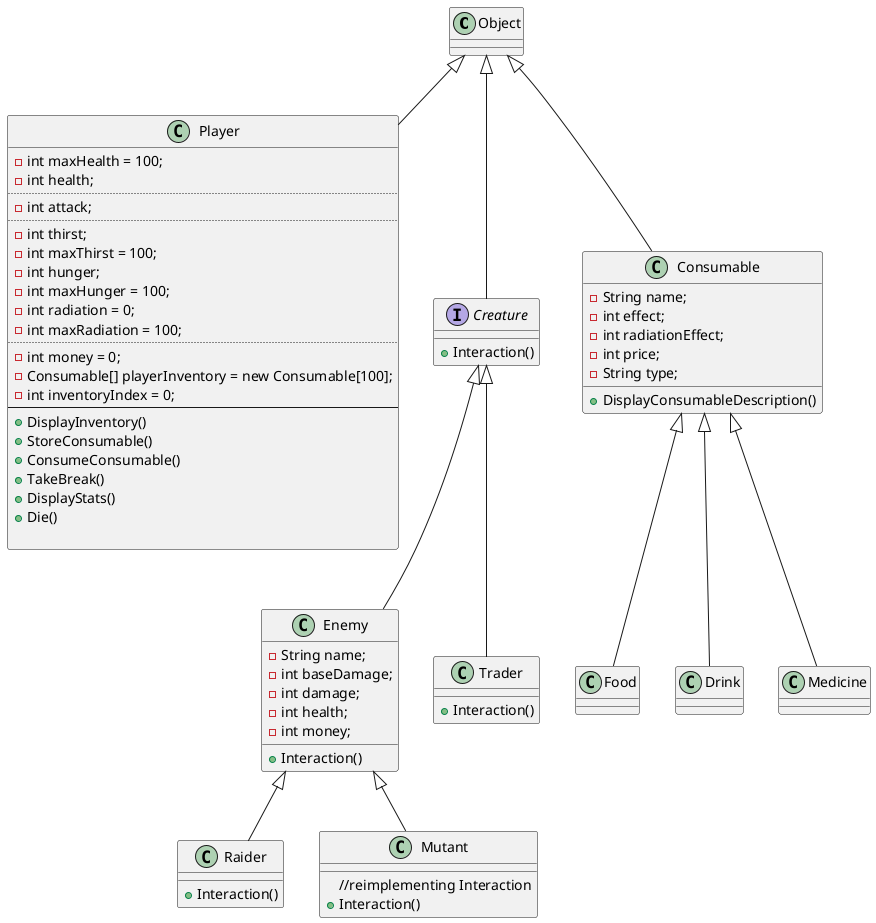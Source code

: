 @startuml wasteland_trail
Object <|-- Player
Object <|-- Creature 
Object <|-- Consumable

Creature <|-- Enemy 
Creature <|-- Trader 

Enemy <|-- Raider
Enemy <|-- Mutant

Consumable <|-- Food 
Consumable <|-- Drink 
Consumable <|-- Medicine
interface Creature{
	+ Interaction()
}

class Consumable{
	- String name;
	- int effect;
	- int radiationEffect;
	- int price;
	- String type;

	+ DisplayConsumableDescription()
}

class Enemy{
	- String name;
	- int baseDamage;
	- int damage;
	- int health;
	- int money;

	+ Interaction()
}
class Mutant{
	{method}//reimplementing Interaction
	+ Interaction()
}
class Raider{
	+ Interaction()
}
class Trader{
	+ Interaction()
}

class Player{
	- int maxHealth = 100;
	- int health;
	..
	- int attack;
	..
	- int thirst;
	- int maxThirst = 100;
	- int hunger;
	- int maxHunger = 100;
	- int radiation = 0;
	- int maxRadiation = 100;
	..
	- int money = 0;
	- Consumable[] playerInventory = new Consumable[100];
	- int inventoryIndex = 0;
	--
	+ DisplayInventory()
	+ StoreConsumable()
	+ ConsumeConsumable()
	+ TakeBreak()
	+ DisplayStats()
	+ Die()

}
@enduml